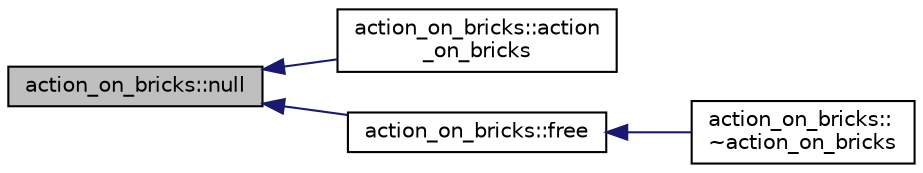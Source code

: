 digraph "action_on_bricks::null"
{
  edge [fontname="Helvetica",fontsize="10",labelfontname="Helvetica",labelfontsize="10"];
  node [fontname="Helvetica",fontsize="10",shape=record];
  rankdir="LR";
  Node692 [label="action_on_bricks::null",height=0.2,width=0.4,color="black", fillcolor="grey75", style="filled", fontcolor="black"];
  Node692 -> Node693 [dir="back",color="midnightblue",fontsize="10",style="solid",fontname="Helvetica"];
  Node693 [label="action_on_bricks::action\l_on_bricks",height=0.2,width=0.4,color="black", fillcolor="white", style="filled",URL="$de/d56/classaction__on__bricks.html#acbeed145cd7dde787b46f853ad6a2756"];
  Node692 -> Node694 [dir="back",color="midnightblue",fontsize="10",style="solid",fontname="Helvetica"];
  Node694 [label="action_on_bricks::free",height=0.2,width=0.4,color="black", fillcolor="white", style="filled",URL="$de/d56/classaction__on__bricks.html#aa9e87a7771150f4d46ba95e09134a8c2"];
  Node694 -> Node695 [dir="back",color="midnightblue",fontsize="10",style="solid",fontname="Helvetica"];
  Node695 [label="action_on_bricks::\l~action_on_bricks",height=0.2,width=0.4,color="black", fillcolor="white", style="filled",URL="$de/d56/classaction__on__bricks.html#ae1d204d0f2f7a75083d4bd1d95f64274"];
}
